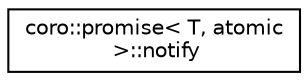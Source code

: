 digraph "Graphical Class Hierarchy"
{
 // LATEX_PDF_SIZE
  edge [fontname="Helvetica",fontsize="10",labelfontname="Helvetica",labelfontsize="10"];
  node [fontname="Helvetica",fontsize="10",shape=record];
  rankdir="LR";
  Node0 [label="coro::promise\< T, atomic\l \>::notify",height=0.2,width=0.4,color="black", fillcolor="white", style="filled",URL="$classcoro_1_1promise_1_1notify.html",tooltip="contain notification to be delivered to the asociated future"];
}
